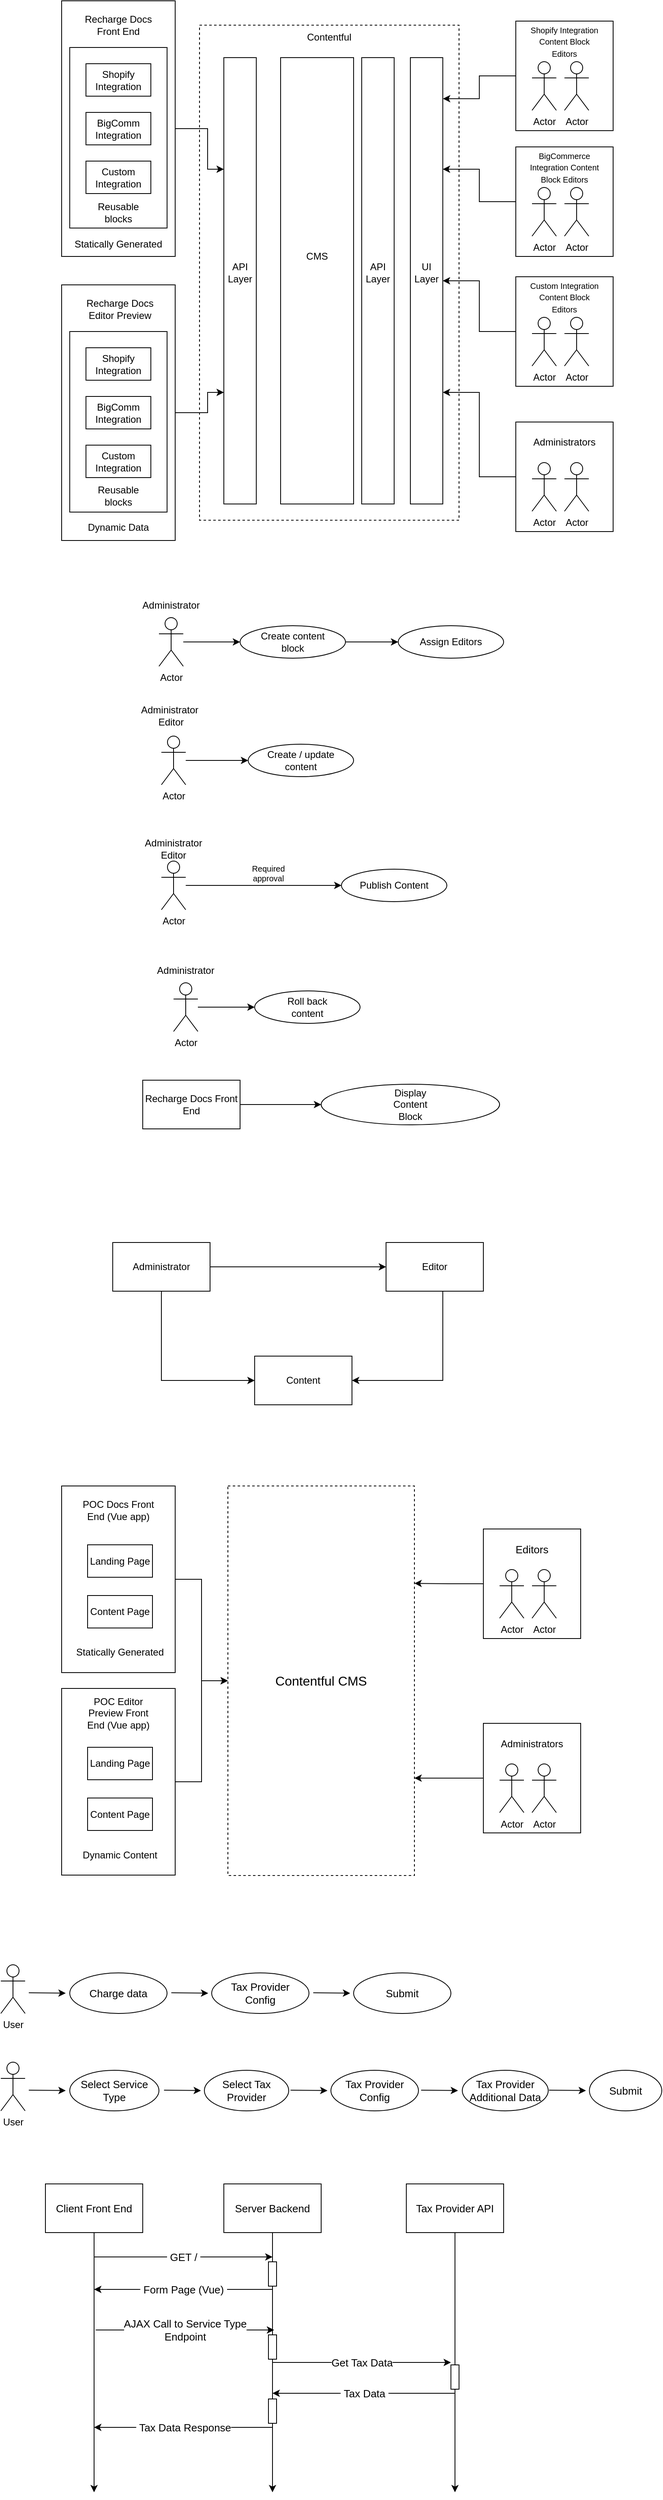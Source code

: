 <mxfile version="15.9.5" type="github">
  <diagram id="McnBqX_8OXEuc_d459IT" name="Page-1">
    <mxGraphModel dx="1174" dy="828" grid="1" gridSize="10" guides="1" tooltips="1" connect="1" arrows="1" fold="1" page="1" pageScale="1" pageWidth="850" pageHeight="1100" math="0" shadow="0">
      <root>
        <mxCell id="0" />
        <mxCell id="1" parent="0" />
        <mxCell id="9h9Ux4YRKQZeNhD9gGjw-2" value="" style="rounded=0;whiteSpace=wrap;html=1;dashed=1;" vertex="1" parent="1">
          <mxGeometry x="260" y="120" width="320" height="610" as="geometry" />
        </mxCell>
        <mxCell id="wLzdfKrcWUK0gIP68M67-1" value="" style="rounded=0;whiteSpace=wrap;html=1;direction=south;" parent="1" vertex="1">
          <mxGeometry x="360" y="160" width="90" height="550" as="geometry" />
        </mxCell>
        <mxCell id="wLzdfKrcWUK0gIP68M67-2" value="CMS" style="text;html=1;strokeColor=none;fillColor=none;align=center;verticalAlign=middle;whiteSpace=wrap;rounded=0;" parent="1" vertex="1">
          <mxGeometry x="375" y="390" width="60" height="30" as="geometry" />
        </mxCell>
        <mxCell id="wLzdfKrcWUK0gIP68M67-4" value="" style="rounded=0;whiteSpace=wrap;html=1;direction=south;" parent="1" vertex="1">
          <mxGeometry x="460" y="160" width="40" height="550" as="geometry" />
        </mxCell>
        <mxCell id="wLzdfKrcWUK0gIP68M67-5" value="" style="rounded=0;whiteSpace=wrap;html=1;direction=south;" parent="1" vertex="1">
          <mxGeometry x="520" y="160" width="40" height="550" as="geometry" />
        </mxCell>
        <mxCell id="wLzdfKrcWUK0gIP68M67-6" value="API&lt;br&gt;Layer" style="text;html=1;strokeColor=none;fillColor=none;align=center;verticalAlign=middle;whiteSpace=wrap;rounded=0;" parent="1" vertex="1">
          <mxGeometry x="450" y="410" width="60" height="30" as="geometry" />
        </mxCell>
        <mxCell id="wLzdfKrcWUK0gIP68M67-7" value="UI&lt;br&gt;Layer" style="text;html=1;strokeColor=none;fillColor=none;align=center;verticalAlign=middle;whiteSpace=wrap;rounded=0;" parent="1" vertex="1">
          <mxGeometry x="510" y="410" width="60" height="30" as="geometry" />
        </mxCell>
        <mxCell id="wLzdfKrcWUK0gIP68M67-63" style="edgeStyle=orthogonalEdgeStyle;rounded=0;orthogonalLoop=1;jettySize=auto;html=1;exitX=0;exitY=0.5;exitDx=0;exitDy=0;entryX=0.092;entryY=-0.005;entryDx=0;entryDy=0;entryPerimeter=0;" parent="1" source="wLzdfKrcWUK0gIP68M67-10" target="wLzdfKrcWUK0gIP68M67-5" edge="1">
          <mxGeometry relative="1" as="geometry">
            <mxPoint x="570" y="210" as="targetPoint" />
          </mxGeometry>
        </mxCell>
        <mxCell id="wLzdfKrcWUK0gIP68M67-10" value="" style="rounded=0;whiteSpace=wrap;html=1;" parent="1" vertex="1">
          <mxGeometry x="650" y="115" width="120" height="135" as="geometry" />
        </mxCell>
        <mxCell id="wLzdfKrcWUK0gIP68M67-11" value="&lt;font style=&quot;font-size: 10px&quot;&gt;Shopify Integration Content Block Editors&lt;/font&gt;" style="text;html=1;strokeColor=none;fillColor=none;align=center;verticalAlign=middle;whiteSpace=wrap;rounded=0;" parent="1" vertex="1">
          <mxGeometry x="665" y="125" width="90" height="30" as="geometry" />
        </mxCell>
        <mxCell id="wLzdfKrcWUK0gIP68M67-12" value="Actor" style="shape=umlActor;verticalLabelPosition=bottom;verticalAlign=top;html=1;outlineConnect=0;" parent="1" vertex="1">
          <mxGeometry x="670" y="165" width="30" height="60" as="geometry" />
        </mxCell>
        <mxCell id="wLzdfKrcWUK0gIP68M67-13" value="Actor" style="shape=umlActor;verticalLabelPosition=bottom;verticalAlign=top;html=1;outlineConnect=0;" parent="1" vertex="1">
          <mxGeometry x="710" y="165" width="30" height="60" as="geometry" />
        </mxCell>
        <mxCell id="wLzdfKrcWUK0gIP68M67-27" value="" style="rounded=0;whiteSpace=wrap;html=1;direction=south;" parent="1" vertex="1">
          <mxGeometry x="290" y="160" width="40" height="550" as="geometry" />
        </mxCell>
        <mxCell id="wLzdfKrcWUK0gIP68M67-28" value="API&lt;br&gt;Layer" style="text;html=1;strokeColor=none;fillColor=none;align=center;verticalAlign=middle;whiteSpace=wrap;rounded=0;" parent="1" vertex="1">
          <mxGeometry x="280" y="410" width="60" height="30" as="geometry" />
        </mxCell>
        <mxCell id="9h9Ux4YRKQZeNhD9gGjw-40" style="edgeStyle=orthogonalEdgeStyle;rounded=0;orthogonalLoop=1;jettySize=auto;html=1;entryX=0.25;entryY=1;entryDx=0;entryDy=0;" edge="1" parent="1" source="wLzdfKrcWUK0gIP68M67-29" target="wLzdfKrcWUK0gIP68M67-27">
          <mxGeometry relative="1" as="geometry">
            <Array as="points">
              <mxPoint x="270" y="248" />
              <mxPoint x="270" y="298" />
            </Array>
          </mxGeometry>
        </mxCell>
        <mxCell id="wLzdfKrcWUK0gIP68M67-29" value="" style="rounded=0;whiteSpace=wrap;html=1;" parent="1" vertex="1">
          <mxGeometry x="90" y="90" width="140" height="315" as="geometry" />
        </mxCell>
        <mxCell id="wLzdfKrcWUK0gIP68M67-41" value="Recharge Docs Front End" style="text;html=1;strokeColor=none;fillColor=none;align=center;verticalAlign=middle;whiteSpace=wrap;rounded=0;" parent="1" vertex="1">
          <mxGeometry x="110" y="105" width="100" height="30" as="geometry" />
        </mxCell>
        <mxCell id="wLzdfKrcWUK0gIP68M67-64" style="edgeStyle=orthogonalEdgeStyle;rounded=0;orthogonalLoop=1;jettySize=auto;html=1;exitX=0;exitY=0.5;exitDx=0;exitDy=0;entryX=0.25;entryY=0;entryDx=0;entryDy=0;" parent="1" source="wLzdfKrcWUK0gIP68M67-51" target="wLzdfKrcWUK0gIP68M67-5" edge="1">
          <mxGeometry relative="1" as="geometry" />
        </mxCell>
        <mxCell id="wLzdfKrcWUK0gIP68M67-51" value="" style="rounded=0;whiteSpace=wrap;html=1;" parent="1" vertex="1">
          <mxGeometry x="650" y="270" width="120" height="135" as="geometry" />
        </mxCell>
        <mxCell id="wLzdfKrcWUK0gIP68M67-52" value="&lt;font style=&quot;font-size: 10px&quot;&gt;BigCommerce Integration Content Block Editors&lt;/font&gt;" style="text;html=1;strokeColor=none;fillColor=none;align=center;verticalAlign=middle;whiteSpace=wrap;rounded=0;" parent="1" vertex="1">
          <mxGeometry x="665" y="280" width="90" height="30" as="geometry" />
        </mxCell>
        <mxCell id="wLzdfKrcWUK0gIP68M67-53" value="Actor" style="shape=umlActor;verticalLabelPosition=bottom;verticalAlign=top;html=1;outlineConnect=0;" parent="1" vertex="1">
          <mxGeometry x="670" y="320" width="30" height="60" as="geometry" />
        </mxCell>
        <mxCell id="wLzdfKrcWUK0gIP68M67-54" value="Actor" style="shape=umlActor;verticalLabelPosition=bottom;verticalAlign=top;html=1;outlineConnect=0;" parent="1" vertex="1">
          <mxGeometry x="710" y="320" width="30" height="60" as="geometry" />
        </mxCell>
        <mxCell id="wLzdfKrcWUK0gIP68M67-66" style="edgeStyle=orthogonalEdgeStyle;rounded=0;orthogonalLoop=1;jettySize=auto;html=1;" parent="1" source="wLzdfKrcWUK0gIP68M67-55" target="wLzdfKrcWUK0gIP68M67-5" edge="1">
          <mxGeometry relative="1" as="geometry" />
        </mxCell>
        <mxCell id="wLzdfKrcWUK0gIP68M67-55" value="" style="rounded=0;whiteSpace=wrap;html=1;" parent="1" vertex="1">
          <mxGeometry x="650" y="430" width="120" height="135" as="geometry" />
        </mxCell>
        <mxCell id="wLzdfKrcWUK0gIP68M67-56" value="&lt;font style=&quot;font-size: 10px&quot;&gt;Custom Integration Content Block Editors&lt;/font&gt;" style="text;html=1;strokeColor=none;fillColor=none;align=center;verticalAlign=middle;whiteSpace=wrap;rounded=0;" parent="1" vertex="1">
          <mxGeometry x="665" y="440" width="90" height="30" as="geometry" />
        </mxCell>
        <mxCell id="wLzdfKrcWUK0gIP68M67-57" value="Actor" style="shape=umlActor;verticalLabelPosition=bottom;verticalAlign=top;html=1;outlineConnect=0;" parent="1" vertex="1">
          <mxGeometry x="670" y="480" width="30" height="60" as="geometry" />
        </mxCell>
        <mxCell id="wLzdfKrcWUK0gIP68M67-58" value="Actor" style="shape=umlActor;verticalLabelPosition=bottom;verticalAlign=top;html=1;outlineConnect=0;" parent="1" vertex="1">
          <mxGeometry x="710" y="480" width="30" height="60" as="geometry" />
        </mxCell>
        <mxCell id="wLzdfKrcWUK0gIP68M67-67" style="edgeStyle=orthogonalEdgeStyle;rounded=0;orthogonalLoop=1;jettySize=auto;html=1;entryX=0.75;entryY=0;entryDx=0;entryDy=0;" parent="1" source="wLzdfKrcWUK0gIP68M67-59" target="wLzdfKrcWUK0gIP68M67-5" edge="1">
          <mxGeometry relative="1" as="geometry" />
        </mxCell>
        <mxCell id="wLzdfKrcWUK0gIP68M67-59" value="" style="rounded=0;whiteSpace=wrap;html=1;" parent="1" vertex="1">
          <mxGeometry x="650" y="609" width="120" height="135" as="geometry" />
        </mxCell>
        <mxCell id="wLzdfKrcWUK0gIP68M67-60" value="Administrators" style="text;html=1;strokeColor=none;fillColor=none;align=center;verticalAlign=middle;whiteSpace=wrap;rounded=0;" parent="1" vertex="1">
          <mxGeometry x="665" y="619" width="90" height="30" as="geometry" />
        </mxCell>
        <mxCell id="wLzdfKrcWUK0gIP68M67-61" value="Actor" style="shape=umlActor;verticalLabelPosition=bottom;verticalAlign=top;html=1;outlineConnect=0;" parent="1" vertex="1">
          <mxGeometry x="670" y="659" width="30" height="60" as="geometry" />
        </mxCell>
        <mxCell id="wLzdfKrcWUK0gIP68M67-62" value="Actor" style="shape=umlActor;verticalLabelPosition=bottom;verticalAlign=top;html=1;outlineConnect=0;" parent="1" vertex="1">
          <mxGeometry x="710" y="659" width="30" height="60" as="geometry" />
        </mxCell>
        <mxCell id="wLzdfKrcWUK0gIP68M67-79" value="" style="rounded=0;whiteSpace=wrap;html=1;" parent="1" vertex="1">
          <mxGeometry x="100" y="147.5" width="120" height="222.5" as="geometry" />
        </mxCell>
        <mxCell id="wLzdfKrcWUK0gIP68M67-80" value="Reusable blocks" style="text;html=1;strokeColor=none;fillColor=none;align=center;verticalAlign=middle;whiteSpace=wrap;rounded=0;" parent="1" vertex="1">
          <mxGeometry x="130" y="336" width="60" height="30" as="geometry" />
        </mxCell>
        <mxCell id="wLzdfKrcWUK0gIP68M67-81" value="" style="rounded=0;whiteSpace=wrap;html=1;" parent="1" vertex="1">
          <mxGeometry x="120" y="287.5" width="80" height="40" as="geometry" />
        </mxCell>
        <mxCell id="wLzdfKrcWUK0gIP68M67-82" value="Custom&lt;br&gt;Integration" style="text;html=1;strokeColor=none;fillColor=none;align=center;verticalAlign=middle;whiteSpace=wrap;rounded=0;" parent="1" vertex="1">
          <mxGeometry x="130" y="292.5" width="60" height="30" as="geometry" />
        </mxCell>
        <mxCell id="wLzdfKrcWUK0gIP68M67-83" value="" style="rounded=0;whiteSpace=wrap;html=1;" parent="1" vertex="1">
          <mxGeometry x="120" y="227.5" width="80" height="40" as="geometry" />
        </mxCell>
        <mxCell id="wLzdfKrcWUK0gIP68M67-84" value="BigComm&lt;br&gt;Integration" style="text;html=1;strokeColor=none;fillColor=none;align=center;verticalAlign=middle;whiteSpace=wrap;rounded=0;" parent="1" vertex="1">
          <mxGeometry x="130" y="232.5" width="60" height="30" as="geometry" />
        </mxCell>
        <mxCell id="wLzdfKrcWUK0gIP68M67-85" value="" style="rounded=0;whiteSpace=wrap;html=1;" parent="1" vertex="1">
          <mxGeometry x="120" y="167.5" width="80" height="40" as="geometry" />
        </mxCell>
        <mxCell id="wLzdfKrcWUK0gIP68M67-86" value="Shopify Integration" style="text;html=1;strokeColor=none;fillColor=none;align=center;verticalAlign=middle;whiteSpace=wrap;rounded=0;" parent="1" vertex="1">
          <mxGeometry x="130" y="172.5" width="60" height="30" as="geometry" />
        </mxCell>
        <mxCell id="wLzdfKrcWUK0gIP68M67-96" style="edgeStyle=orthogonalEdgeStyle;rounded=0;orthogonalLoop=1;jettySize=auto;html=1;entryX=0;entryY=0.5;entryDx=0;entryDy=0;" parent="1" source="wLzdfKrcWUK0gIP68M67-87" target="wLzdfKrcWUK0gIP68M67-90" edge="1">
          <mxGeometry relative="1" as="geometry">
            <mxPoint x="305" y="880" as="targetPoint" />
          </mxGeometry>
        </mxCell>
        <mxCell id="wLzdfKrcWUK0gIP68M67-87" value="Actor" style="shape=umlActor;verticalLabelPosition=bottom;verticalAlign=top;html=1;outlineConnect=0;" parent="1" vertex="1">
          <mxGeometry x="210" y="850" width="30" height="60" as="geometry" />
        </mxCell>
        <mxCell id="wLzdfKrcWUK0gIP68M67-88" value="Administrator" style="text;html=1;strokeColor=none;fillColor=none;align=center;verticalAlign=middle;whiteSpace=wrap;rounded=0;" parent="1" vertex="1">
          <mxGeometry x="195" y="820" width="60" height="30" as="geometry" />
        </mxCell>
        <mxCell id="wLzdfKrcWUK0gIP68M67-97" style="edgeStyle=orthogonalEdgeStyle;rounded=0;orthogonalLoop=1;jettySize=auto;html=1;entryX=0;entryY=0.5;entryDx=0;entryDy=0;" parent="1" source="wLzdfKrcWUK0gIP68M67-90" target="wLzdfKrcWUK0gIP68M67-91" edge="1">
          <mxGeometry relative="1" as="geometry" />
        </mxCell>
        <mxCell id="wLzdfKrcWUK0gIP68M67-90" value="" style="ellipse;whiteSpace=wrap;html=1;" parent="1" vertex="1">
          <mxGeometry x="310" y="860" width="130" height="40" as="geometry" />
        </mxCell>
        <mxCell id="wLzdfKrcWUK0gIP68M67-91" value="" style="ellipse;whiteSpace=wrap;html=1;" parent="1" vertex="1">
          <mxGeometry x="505" y="860" width="130" height="40" as="geometry" />
        </mxCell>
        <mxCell id="wLzdfKrcWUK0gIP68M67-92" value="Create content block" style="text;html=1;strokeColor=none;fillColor=none;align=center;verticalAlign=middle;whiteSpace=wrap;rounded=0;" parent="1" vertex="1">
          <mxGeometry x="330" y="865" width="90" height="30" as="geometry" />
        </mxCell>
        <mxCell id="wLzdfKrcWUK0gIP68M67-94" value="Assign Editors" style="text;html=1;strokeColor=none;fillColor=none;align=center;verticalAlign=middle;whiteSpace=wrap;rounded=0;" parent="1" vertex="1">
          <mxGeometry x="525" y="865" width="90" height="30" as="geometry" />
        </mxCell>
        <mxCell id="wLzdfKrcWUK0gIP68M67-98" style="edgeStyle=orthogonalEdgeStyle;rounded=0;orthogonalLoop=1;jettySize=auto;html=1;entryX=0;entryY=0.5;entryDx=0;entryDy=0;" parent="1" source="wLzdfKrcWUK0gIP68M67-99" target="wLzdfKrcWUK0gIP68M67-102" edge="1">
          <mxGeometry relative="1" as="geometry">
            <mxPoint x="308" y="1026" as="targetPoint" />
          </mxGeometry>
        </mxCell>
        <mxCell id="wLzdfKrcWUK0gIP68M67-99" value="Actor" style="shape=umlActor;verticalLabelPosition=bottom;verticalAlign=top;html=1;outlineConnect=0;" parent="1" vertex="1">
          <mxGeometry x="213" y="996" width="30" height="60" as="geometry" />
        </mxCell>
        <mxCell id="wLzdfKrcWUK0gIP68M67-100" value="Administrator&amp;nbsp;&lt;br&gt;Editor" style="text;html=1;strokeColor=none;fillColor=none;align=center;verticalAlign=middle;whiteSpace=wrap;rounded=0;" parent="1" vertex="1">
          <mxGeometry x="195" y="956" width="60" height="30" as="geometry" />
        </mxCell>
        <mxCell id="wLzdfKrcWUK0gIP68M67-102" value="" style="ellipse;whiteSpace=wrap;html=1;" parent="1" vertex="1">
          <mxGeometry x="320" y="1006" width="130" height="40" as="geometry" />
        </mxCell>
        <mxCell id="wLzdfKrcWUK0gIP68M67-104" value="Create / update content" style="text;html=1;strokeColor=none;fillColor=none;align=center;verticalAlign=middle;whiteSpace=wrap;rounded=0;" parent="1" vertex="1">
          <mxGeometry x="340" y="1011" width="90" height="30" as="geometry" />
        </mxCell>
        <mxCell id="wLzdfKrcWUK0gIP68M67-106" style="edgeStyle=orthogonalEdgeStyle;rounded=0;orthogonalLoop=1;jettySize=auto;html=1;entryX=0;entryY=0.5;entryDx=0;entryDy=0;" parent="1" source="wLzdfKrcWUK0gIP68M67-107" target="wLzdfKrcWUK0gIP68M67-110" edge="1">
          <mxGeometry relative="1" as="geometry">
            <mxPoint x="308" y="1180" as="targetPoint" />
          </mxGeometry>
        </mxCell>
        <mxCell id="wLzdfKrcWUK0gIP68M67-107" value="Actor" style="shape=umlActor;verticalLabelPosition=bottom;verticalAlign=top;html=1;outlineConnect=0;" parent="1" vertex="1">
          <mxGeometry x="213" y="1150" width="30" height="60" as="geometry" />
        </mxCell>
        <mxCell id="wLzdfKrcWUK0gIP68M67-108" value="Administrator&lt;br&gt;Editor" style="text;html=1;strokeColor=none;fillColor=none;align=center;verticalAlign=middle;whiteSpace=wrap;rounded=0;" parent="1" vertex="1">
          <mxGeometry x="198" y="1120" width="60" height="30" as="geometry" />
        </mxCell>
        <mxCell id="wLzdfKrcWUK0gIP68M67-110" value="" style="ellipse;whiteSpace=wrap;html=1;" parent="1" vertex="1">
          <mxGeometry x="435" y="1160" width="130" height="40" as="geometry" />
        </mxCell>
        <mxCell id="wLzdfKrcWUK0gIP68M67-112" value="Publish Content" style="text;html=1;strokeColor=none;fillColor=none;align=center;verticalAlign=middle;whiteSpace=wrap;rounded=0;" parent="1" vertex="1">
          <mxGeometry x="455" y="1165" width="90" height="30" as="geometry" />
        </mxCell>
        <mxCell id="wLzdfKrcWUK0gIP68M67-114" style="edgeStyle=orthogonalEdgeStyle;rounded=0;orthogonalLoop=1;jettySize=auto;html=1;entryX=0;entryY=0.5;entryDx=0;entryDy=0;" parent="1" source="wLzdfKrcWUK0gIP68M67-115" target="wLzdfKrcWUK0gIP68M67-118" edge="1">
          <mxGeometry relative="1" as="geometry">
            <mxPoint x="323" y="1330" as="targetPoint" />
          </mxGeometry>
        </mxCell>
        <mxCell id="wLzdfKrcWUK0gIP68M67-115" value="Actor" style="shape=umlActor;verticalLabelPosition=bottom;verticalAlign=top;html=1;outlineConnect=0;" parent="1" vertex="1">
          <mxGeometry x="228" y="1300" width="30" height="60" as="geometry" />
        </mxCell>
        <mxCell id="wLzdfKrcWUK0gIP68M67-116" value="Administrator" style="text;html=1;strokeColor=none;fillColor=none;align=center;verticalAlign=middle;whiteSpace=wrap;rounded=0;" parent="1" vertex="1">
          <mxGeometry x="213" y="1270" width="60" height="30" as="geometry" />
        </mxCell>
        <mxCell id="wLzdfKrcWUK0gIP68M67-118" value="" style="ellipse;whiteSpace=wrap;html=1;" parent="1" vertex="1">
          <mxGeometry x="328" y="1310" width="130" height="40" as="geometry" />
        </mxCell>
        <mxCell id="wLzdfKrcWUK0gIP68M67-120" value="Roll back content" style="text;html=1;strokeColor=none;fillColor=none;align=center;verticalAlign=middle;whiteSpace=wrap;rounded=0;" parent="1" vertex="1">
          <mxGeometry x="348" y="1315" width="90" height="30" as="geometry" />
        </mxCell>
        <mxCell id="wLzdfKrcWUK0gIP68M67-122" value="Required approval" style="text;html=1;strokeColor=none;fillColor=none;align=center;verticalAlign=middle;whiteSpace=wrap;rounded=0;fontSize=10;" parent="1" vertex="1">
          <mxGeometry x="315" y="1150" width="60" height="30" as="geometry" />
        </mxCell>
        <mxCell id="wLzdfKrcWUK0gIP68M67-126" style="edgeStyle=orthogonalEdgeStyle;rounded=0;orthogonalLoop=1;jettySize=auto;html=1;fontSize=12;" parent="1" source="wLzdfKrcWUK0gIP68M67-123" target="wLzdfKrcWUK0gIP68M67-124" edge="1">
          <mxGeometry relative="1" as="geometry" />
        </mxCell>
        <mxCell id="wLzdfKrcWUK0gIP68M67-123" value="&lt;font style=&quot;font-size: 12px&quot;&gt;Recharge Docs Front End&lt;/font&gt;" style="rounded=0;whiteSpace=wrap;html=1;fontSize=10;" parent="1" vertex="1">
          <mxGeometry x="190" y="1420" width="120" height="60" as="geometry" />
        </mxCell>
        <mxCell id="wLzdfKrcWUK0gIP68M67-124" value="" style="ellipse;whiteSpace=wrap;html=1;fontSize=12;" parent="1" vertex="1">
          <mxGeometry x="410" y="1425" width="220" height="50" as="geometry" />
        </mxCell>
        <mxCell id="wLzdfKrcWUK0gIP68M67-125" value="Display Content Block" style="text;html=1;strokeColor=none;fillColor=none;align=center;verticalAlign=middle;whiteSpace=wrap;rounded=0;fontSize=12;" parent="1" vertex="1">
          <mxGeometry x="490" y="1435" width="60" height="30" as="geometry" />
        </mxCell>
        <mxCell id="9h9Ux4YRKQZeNhD9gGjw-1" value="Contentful" style="text;html=1;strokeColor=none;fillColor=none;align=center;verticalAlign=middle;whiteSpace=wrap;rounded=0;" vertex="1" parent="1">
          <mxGeometry x="390" y="120" width="60" height="30" as="geometry" />
        </mxCell>
        <mxCell id="9h9Ux4YRKQZeNhD9gGjw-24" style="edgeStyle=orthogonalEdgeStyle;rounded=0;orthogonalLoop=1;jettySize=auto;html=1;entryX=0;entryY=0.5;entryDx=0;entryDy=0;" edge="1" parent="1" source="9h9Ux4YRKQZeNhD9gGjw-20" target="9h9Ux4YRKQZeNhD9gGjw-21">
          <mxGeometry relative="1" as="geometry" />
        </mxCell>
        <mxCell id="9h9Ux4YRKQZeNhD9gGjw-25" style="edgeStyle=orthogonalEdgeStyle;rounded=0;orthogonalLoop=1;jettySize=auto;html=1;entryX=0;entryY=0.5;entryDx=0;entryDy=0;" edge="1" parent="1" source="9h9Ux4YRKQZeNhD9gGjw-20" target="9h9Ux4YRKQZeNhD9gGjw-22">
          <mxGeometry relative="1" as="geometry">
            <Array as="points">
              <mxPoint x="213" y="1790" />
            </Array>
          </mxGeometry>
        </mxCell>
        <mxCell id="9h9Ux4YRKQZeNhD9gGjw-20" value="Administrator" style="rounded=0;whiteSpace=wrap;html=1;" vertex="1" parent="1">
          <mxGeometry x="153" y="1620" width="120" height="60" as="geometry" />
        </mxCell>
        <mxCell id="9h9Ux4YRKQZeNhD9gGjw-26" style="edgeStyle=orthogonalEdgeStyle;rounded=0;orthogonalLoop=1;jettySize=auto;html=1;entryX=1;entryY=0.5;entryDx=0;entryDy=0;" edge="1" parent="1" source="9h9Ux4YRKQZeNhD9gGjw-21" target="9h9Ux4YRKQZeNhD9gGjw-22">
          <mxGeometry relative="1" as="geometry">
            <Array as="points">
              <mxPoint x="560" y="1790" />
            </Array>
          </mxGeometry>
        </mxCell>
        <mxCell id="9h9Ux4YRKQZeNhD9gGjw-21" value="Editor" style="rounded=0;whiteSpace=wrap;html=1;" vertex="1" parent="1">
          <mxGeometry x="490" y="1620" width="120" height="60" as="geometry" />
        </mxCell>
        <mxCell id="9h9Ux4YRKQZeNhD9gGjw-22" value="Content" style="rounded=0;whiteSpace=wrap;html=1;" vertex="1" parent="1">
          <mxGeometry x="328" y="1760" width="120" height="60" as="geometry" />
        </mxCell>
        <mxCell id="9h9Ux4YRKQZeNhD9gGjw-41" style="edgeStyle=orthogonalEdgeStyle;rounded=0;orthogonalLoop=1;jettySize=auto;html=1;entryX=0.75;entryY=1;entryDx=0;entryDy=0;" edge="1" parent="1" source="9h9Ux4YRKQZeNhD9gGjw-27" target="wLzdfKrcWUK0gIP68M67-27">
          <mxGeometry relative="1" as="geometry">
            <Array as="points">
              <mxPoint x="270" y="598" />
              <mxPoint x="270" y="573" />
            </Array>
          </mxGeometry>
        </mxCell>
        <mxCell id="9h9Ux4YRKQZeNhD9gGjw-27" value="" style="rounded=0;whiteSpace=wrap;html=1;" vertex="1" parent="1">
          <mxGeometry x="90" y="440" width="140" height="315" as="geometry" />
        </mxCell>
        <mxCell id="9h9Ux4YRKQZeNhD9gGjw-28" value="Recharge Docs Editor Preview" style="text;html=1;strokeColor=none;fillColor=none;align=center;verticalAlign=middle;whiteSpace=wrap;rounded=0;" vertex="1" parent="1">
          <mxGeometry x="112" y="455" width="100" height="30" as="geometry" />
        </mxCell>
        <mxCell id="9h9Ux4YRKQZeNhD9gGjw-29" value="" style="rounded=0;whiteSpace=wrap;html=1;" vertex="1" parent="1">
          <mxGeometry x="100" y="497.5" width="120" height="222.5" as="geometry" />
        </mxCell>
        <mxCell id="9h9Ux4YRKQZeNhD9gGjw-30" value="Reusable blocks" style="text;html=1;strokeColor=none;fillColor=none;align=center;verticalAlign=middle;whiteSpace=wrap;rounded=0;" vertex="1" parent="1">
          <mxGeometry x="130" y="684.5" width="60" height="30" as="geometry" />
        </mxCell>
        <mxCell id="9h9Ux4YRKQZeNhD9gGjw-31" value="" style="rounded=0;whiteSpace=wrap;html=1;" vertex="1" parent="1">
          <mxGeometry x="120" y="637.5" width="80" height="40" as="geometry" />
        </mxCell>
        <mxCell id="9h9Ux4YRKQZeNhD9gGjw-32" value="Custom&lt;br&gt;Integration" style="text;html=1;strokeColor=none;fillColor=none;align=center;verticalAlign=middle;whiteSpace=wrap;rounded=0;" vertex="1" parent="1">
          <mxGeometry x="130" y="642.5" width="60" height="30" as="geometry" />
        </mxCell>
        <mxCell id="9h9Ux4YRKQZeNhD9gGjw-33" value="" style="rounded=0;whiteSpace=wrap;html=1;" vertex="1" parent="1">
          <mxGeometry x="120" y="577.5" width="80" height="40" as="geometry" />
        </mxCell>
        <mxCell id="9h9Ux4YRKQZeNhD9gGjw-34" value="BigComm&lt;br&gt;Integration" style="text;html=1;strokeColor=none;fillColor=none;align=center;verticalAlign=middle;whiteSpace=wrap;rounded=0;" vertex="1" parent="1">
          <mxGeometry x="130" y="582.5" width="60" height="30" as="geometry" />
        </mxCell>
        <mxCell id="9h9Ux4YRKQZeNhD9gGjw-35" value="" style="rounded=0;whiteSpace=wrap;html=1;" vertex="1" parent="1">
          <mxGeometry x="120" y="517.5" width="80" height="40" as="geometry" />
        </mxCell>
        <mxCell id="9h9Ux4YRKQZeNhD9gGjw-36" value="Shopify Integration" style="text;html=1;strokeColor=none;fillColor=none;align=center;verticalAlign=middle;whiteSpace=wrap;rounded=0;" vertex="1" parent="1">
          <mxGeometry x="130" y="522.5" width="60" height="30" as="geometry" />
        </mxCell>
        <mxCell id="9h9Ux4YRKQZeNhD9gGjw-38" value="Statically Generated" style="text;html=1;strokeColor=none;fillColor=none;align=center;verticalAlign=middle;whiteSpace=wrap;rounded=0;" vertex="1" parent="1">
          <mxGeometry x="95" y="375" width="130" height="30" as="geometry" />
        </mxCell>
        <mxCell id="9h9Ux4YRKQZeNhD9gGjw-39" value="Dynamic Data" style="text;html=1;strokeColor=none;fillColor=none;align=center;verticalAlign=middle;whiteSpace=wrap;rounded=0;" vertex="1" parent="1">
          <mxGeometry x="95" y="724" width="130" height="30" as="geometry" />
        </mxCell>
        <mxCell id="9h9Ux4YRKQZeNhD9gGjw-42" value="&lt;font style=&quot;font-size: 16px&quot;&gt;Contentful CMS&lt;/font&gt;" style="rounded=0;whiteSpace=wrap;html=1;dashed=1;" vertex="1" parent="1">
          <mxGeometry x="295" y="1920" width="230" height="480" as="geometry" />
        </mxCell>
        <mxCell id="9h9Ux4YRKQZeNhD9gGjw-109" style="edgeStyle=orthogonalEdgeStyle;rounded=0;orthogonalLoop=1;jettySize=auto;html=1;entryX=1;entryY=0.25;entryDx=0;entryDy=0;fontSize=16;" edge="1" parent="1" source="9h9Ux4YRKQZeNhD9gGjw-50" target="9h9Ux4YRKQZeNhD9gGjw-42">
          <mxGeometry relative="1" as="geometry" />
        </mxCell>
        <mxCell id="9h9Ux4YRKQZeNhD9gGjw-50" value="" style="rounded=0;whiteSpace=wrap;html=1;" vertex="1" parent="1">
          <mxGeometry x="610" y="1973" width="120" height="135" as="geometry" />
        </mxCell>
        <mxCell id="9h9Ux4YRKQZeNhD9gGjw-51" value="&lt;font style=&quot;font-size: 13px&quot;&gt;Editors&lt;/font&gt;" style="text;html=1;strokeColor=none;fillColor=none;align=center;verticalAlign=middle;whiteSpace=wrap;rounded=0;" vertex="1" parent="1">
          <mxGeometry x="625" y="1983" width="90" height="30" as="geometry" />
        </mxCell>
        <mxCell id="9h9Ux4YRKQZeNhD9gGjw-52" value="Actor" style="shape=umlActor;verticalLabelPosition=bottom;verticalAlign=top;html=1;outlineConnect=0;" vertex="1" parent="1">
          <mxGeometry x="630" y="2023" width="30" height="60" as="geometry" />
        </mxCell>
        <mxCell id="9h9Ux4YRKQZeNhD9gGjw-53" value="Actor" style="shape=umlActor;verticalLabelPosition=bottom;verticalAlign=top;html=1;outlineConnect=0;" vertex="1" parent="1">
          <mxGeometry x="670" y="2023" width="30" height="60" as="geometry" />
        </mxCell>
        <mxCell id="9h9Ux4YRKQZeNhD9gGjw-108" style="edgeStyle=orthogonalEdgeStyle;rounded=0;orthogonalLoop=1;jettySize=auto;html=1;entryX=0;entryY=0.5;entryDx=0;entryDy=0;fontSize=16;" edge="1" parent="1" source="9h9Ux4YRKQZeNhD9gGjw-57" target="9h9Ux4YRKQZeNhD9gGjw-42">
          <mxGeometry relative="1" as="geometry" />
        </mxCell>
        <mxCell id="9h9Ux4YRKQZeNhD9gGjw-57" value="" style="rounded=0;whiteSpace=wrap;html=1;" vertex="1" parent="1">
          <mxGeometry x="90" y="1920" width="140" height="230" as="geometry" />
        </mxCell>
        <mxCell id="9h9Ux4YRKQZeNhD9gGjw-58" value="POC Docs Front End (Vue app)" style="text;html=1;strokeColor=none;fillColor=none;align=center;verticalAlign=middle;whiteSpace=wrap;rounded=0;" vertex="1" parent="1">
          <mxGeometry x="110" y="1935" width="100" height="30" as="geometry" />
        </mxCell>
        <mxCell id="9h9Ux4YRKQZeNhD9gGjw-110" style="edgeStyle=orthogonalEdgeStyle;rounded=0;orthogonalLoop=1;jettySize=auto;html=1;entryX=1;entryY=0.75;entryDx=0;entryDy=0;fontSize=16;" edge="1" parent="1" source="9h9Ux4YRKQZeNhD9gGjw-70" target="9h9Ux4YRKQZeNhD9gGjw-42">
          <mxGeometry relative="1" as="geometry" />
        </mxCell>
        <mxCell id="9h9Ux4YRKQZeNhD9gGjw-70" value="" style="rounded=0;whiteSpace=wrap;html=1;" vertex="1" parent="1">
          <mxGeometry x="610" y="2212.5" width="120" height="135" as="geometry" />
        </mxCell>
        <mxCell id="9h9Ux4YRKQZeNhD9gGjw-71" value="Administrators" style="text;html=1;strokeColor=none;fillColor=none;align=center;verticalAlign=middle;whiteSpace=wrap;rounded=0;" vertex="1" parent="1">
          <mxGeometry x="625" y="2222.5" width="90" height="30" as="geometry" />
        </mxCell>
        <mxCell id="9h9Ux4YRKQZeNhD9gGjw-72" value="Actor" style="shape=umlActor;verticalLabelPosition=bottom;verticalAlign=top;html=1;outlineConnect=0;" vertex="1" parent="1">
          <mxGeometry x="630" y="2262.5" width="30" height="60" as="geometry" />
        </mxCell>
        <mxCell id="9h9Ux4YRKQZeNhD9gGjw-73" value="Actor" style="shape=umlActor;verticalLabelPosition=bottom;verticalAlign=top;html=1;outlineConnect=0;" vertex="1" parent="1">
          <mxGeometry x="670" y="2262.5" width="30" height="60" as="geometry" />
        </mxCell>
        <mxCell id="9h9Ux4YRKQZeNhD9gGjw-76" value="Landing Page" style="rounded=0;whiteSpace=wrap;html=1;" vertex="1" parent="1">
          <mxGeometry x="122" y="1992.5" width="80" height="40" as="geometry" />
        </mxCell>
        <mxCell id="9h9Ux4YRKQZeNhD9gGjw-94" value="Statically Generated" style="text;html=1;strokeColor=none;fillColor=none;align=center;verticalAlign=middle;whiteSpace=wrap;rounded=0;" vertex="1" parent="1">
          <mxGeometry x="97" y="2110" width="130" height="30" as="geometry" />
        </mxCell>
        <mxCell id="9h9Ux4YRKQZeNhD9gGjw-96" style="edgeStyle=orthogonalEdgeStyle;rounded=0;orthogonalLoop=1;jettySize=auto;html=1;exitX=0.5;exitY=1;exitDx=0;exitDy=0;" edge="1" parent="1" source="9h9Ux4YRKQZeNhD9gGjw-57" target="9h9Ux4YRKQZeNhD9gGjw-57">
          <mxGeometry relative="1" as="geometry" />
        </mxCell>
        <mxCell id="9h9Ux4YRKQZeNhD9gGjw-98" value="Content Page" style="rounded=0;whiteSpace=wrap;html=1;" vertex="1" parent="1">
          <mxGeometry x="122" y="2055" width="80" height="40" as="geometry" />
        </mxCell>
        <mxCell id="9h9Ux4YRKQZeNhD9gGjw-107" style="edgeStyle=orthogonalEdgeStyle;rounded=0;orthogonalLoop=1;jettySize=auto;html=1;fontSize=16;" edge="1" parent="1" source="9h9Ux4YRKQZeNhD9gGjw-99" target="9h9Ux4YRKQZeNhD9gGjw-42">
          <mxGeometry relative="1" as="geometry" />
        </mxCell>
        <mxCell id="9h9Ux4YRKQZeNhD9gGjw-99" value="" style="rounded=0;whiteSpace=wrap;html=1;" vertex="1" parent="1">
          <mxGeometry x="90" y="2169.5" width="140" height="230" as="geometry" />
        </mxCell>
        <mxCell id="9h9Ux4YRKQZeNhD9gGjw-100" value="POC Editor Preview Front End (Vue app)" style="text;html=1;strokeColor=none;fillColor=none;align=center;verticalAlign=middle;whiteSpace=wrap;rounded=0;" vertex="1" parent="1">
          <mxGeometry x="110" y="2184.5" width="100" height="30" as="geometry" />
        </mxCell>
        <mxCell id="9h9Ux4YRKQZeNhD9gGjw-101" value="Landing Page" style="rounded=0;whiteSpace=wrap;html=1;" vertex="1" parent="1">
          <mxGeometry x="122" y="2242" width="80" height="40" as="geometry" />
        </mxCell>
        <mxCell id="9h9Ux4YRKQZeNhD9gGjw-102" value="Dynamic Content" style="text;html=1;strokeColor=none;fillColor=none;align=center;verticalAlign=middle;whiteSpace=wrap;rounded=0;" vertex="1" parent="1">
          <mxGeometry x="97" y="2359.5" width="130" height="30" as="geometry" />
        </mxCell>
        <mxCell id="9h9Ux4YRKQZeNhD9gGjw-103" style="edgeStyle=orthogonalEdgeStyle;rounded=0;orthogonalLoop=1;jettySize=auto;html=1;exitX=0.5;exitY=1;exitDx=0;exitDy=0;" edge="1" parent="1" source="9h9Ux4YRKQZeNhD9gGjw-99" target="9h9Ux4YRKQZeNhD9gGjw-99">
          <mxGeometry relative="1" as="geometry" />
        </mxCell>
        <mxCell id="9h9Ux4YRKQZeNhD9gGjw-104" value="Content Page" style="rounded=0;whiteSpace=wrap;html=1;" vertex="1" parent="1">
          <mxGeometry x="122" y="2304.5" width="80" height="40" as="geometry" />
        </mxCell>
        <mxCell id="9h9Ux4YRKQZeNhD9gGjw-111" value="User" style="shape=umlActor;verticalLabelPosition=bottom;verticalAlign=top;html=1;outlineConnect=0;" vertex="1" parent="1">
          <mxGeometry x="15" y="2510" width="30" height="60" as="geometry" />
        </mxCell>
        <mxCell id="9h9Ux4YRKQZeNhD9gGjw-114" value="Charge data" style="ellipse;whiteSpace=wrap;html=1;fontSize=13;" vertex="1" parent="1">
          <mxGeometry x="100" y="2520" width="120" height="50" as="geometry" />
        </mxCell>
        <mxCell id="9h9Ux4YRKQZeNhD9gGjw-115" value="Tax Provider &lt;br&gt;Config" style="ellipse;whiteSpace=wrap;html=1;fontSize=13;" vertex="1" parent="1">
          <mxGeometry x="275" y="2520" width="120" height="50" as="geometry" />
        </mxCell>
        <mxCell id="9h9Ux4YRKQZeNhD9gGjw-116" value="Submit" style="ellipse;whiteSpace=wrap;html=1;fontSize=13;" vertex="1" parent="1">
          <mxGeometry x="450" y="2520" width="120" height="50" as="geometry" />
        </mxCell>
        <mxCell id="9h9Ux4YRKQZeNhD9gGjw-120" value="" style="endArrow=classic;html=1;rounded=0;fontSize=13;" edge="1" parent="1">
          <mxGeometry width="50" height="50" relative="1" as="geometry">
            <mxPoint x="49.5" y="2544.5" as="sourcePoint" />
            <mxPoint x="95" y="2545" as="targetPoint" />
          </mxGeometry>
        </mxCell>
        <mxCell id="9h9Ux4YRKQZeNhD9gGjw-121" value="" style="endArrow=classic;html=1;rounded=0;fontSize=13;" edge="1" parent="1">
          <mxGeometry width="50" height="50" relative="1" as="geometry">
            <mxPoint x="225.25" y="2544.5" as="sourcePoint" />
            <mxPoint x="270.75" y="2545" as="targetPoint" />
          </mxGeometry>
        </mxCell>
        <mxCell id="9h9Ux4YRKQZeNhD9gGjw-122" value="" style="endArrow=classic;html=1;rounded=0;fontSize=13;" edge="1" parent="1">
          <mxGeometry width="50" height="50" relative="1" as="geometry">
            <mxPoint x="400.25" y="2544.5" as="sourcePoint" />
            <mxPoint x="445.75" y="2545" as="targetPoint" />
          </mxGeometry>
        </mxCell>
        <mxCell id="9h9Ux4YRKQZeNhD9gGjw-123" value="User" style="shape=umlActor;verticalLabelPosition=bottom;verticalAlign=top;html=1;outlineConnect=0;" vertex="1" parent="1">
          <mxGeometry x="15" y="2630" width="30" height="60" as="geometry" />
        </mxCell>
        <mxCell id="9h9Ux4YRKQZeNhD9gGjw-124" value="Select Service &lt;br&gt;Type" style="ellipse;whiteSpace=wrap;html=1;fontSize=13;" vertex="1" parent="1">
          <mxGeometry x="100" y="2640" width="110" height="50" as="geometry" />
        </mxCell>
        <mxCell id="9h9Ux4YRKQZeNhD9gGjw-125" value="Select Tax &lt;br&gt;Provider" style="ellipse;whiteSpace=wrap;html=1;fontSize=13;" vertex="1" parent="1">
          <mxGeometry x="266" y="2640" width="104" height="50" as="geometry" />
        </mxCell>
        <mxCell id="9h9Ux4YRKQZeNhD9gGjw-126" value="Tax Provider &lt;br&gt;Config" style="ellipse;whiteSpace=wrap;html=1;fontSize=13;" vertex="1" parent="1">
          <mxGeometry x="422" y="2640" width="108" height="50" as="geometry" />
        </mxCell>
        <mxCell id="9h9Ux4YRKQZeNhD9gGjw-127" value="" style="endArrow=classic;html=1;rounded=0;fontSize=13;" edge="1" parent="1">
          <mxGeometry width="50" height="50" relative="1" as="geometry">
            <mxPoint x="49.5" y="2664.5" as="sourcePoint" />
            <mxPoint x="95" y="2665" as="targetPoint" />
          </mxGeometry>
        </mxCell>
        <mxCell id="9h9Ux4YRKQZeNhD9gGjw-128" value="" style="endArrow=classic;html=1;rounded=0;fontSize=13;" edge="1" parent="1">
          <mxGeometry width="50" height="50" relative="1" as="geometry">
            <mxPoint x="216.25" y="2664.5" as="sourcePoint" />
            <mxPoint x="261.75" y="2665" as="targetPoint" />
          </mxGeometry>
        </mxCell>
        <mxCell id="9h9Ux4YRKQZeNhD9gGjw-129" value="" style="endArrow=classic;html=1;rounded=0;fontSize=13;" edge="1" parent="1">
          <mxGeometry width="50" height="50" relative="1" as="geometry">
            <mxPoint x="372.25" y="2664.5" as="sourcePoint" />
            <mxPoint x="417.75" y="2665" as="targetPoint" />
          </mxGeometry>
        </mxCell>
        <mxCell id="9h9Ux4YRKQZeNhD9gGjw-132" value="Tax Provider &lt;br&gt;Additional Data" style="ellipse;whiteSpace=wrap;html=1;fontSize=13;" vertex="1" parent="1">
          <mxGeometry x="584" y="2640" width="106" height="50" as="geometry" />
        </mxCell>
        <mxCell id="9h9Ux4YRKQZeNhD9gGjw-133" value="" style="endArrow=classic;html=1;rounded=0;fontSize=13;" edge="1" parent="1">
          <mxGeometry width="50" height="50" relative="1" as="geometry">
            <mxPoint x="533.25" y="2664.5" as="sourcePoint" />
            <mxPoint x="578.75" y="2665" as="targetPoint" />
          </mxGeometry>
        </mxCell>
        <mxCell id="9h9Ux4YRKQZeNhD9gGjw-134" value="Submit" style="ellipse;whiteSpace=wrap;html=1;fontSize=13;" vertex="1" parent="1">
          <mxGeometry x="740.75" y="2640" width="89.25" height="50" as="geometry" />
        </mxCell>
        <mxCell id="9h9Ux4YRKQZeNhD9gGjw-135" value="" style="endArrow=classic;html=1;rounded=0;fontSize=13;" edge="1" parent="1">
          <mxGeometry width="50" height="50" relative="1" as="geometry">
            <mxPoint x="691" y="2664.5" as="sourcePoint" />
            <mxPoint x="736.5" y="2665" as="targetPoint" />
          </mxGeometry>
        </mxCell>
        <mxCell id="9h9Ux4YRKQZeNhD9gGjw-137" style="edgeStyle=orthogonalEdgeStyle;rounded=0;orthogonalLoop=1;jettySize=auto;html=1;fontSize=13;" edge="1" parent="1" source="9h9Ux4YRKQZeNhD9gGjw-136">
          <mxGeometry relative="1" as="geometry">
            <mxPoint x="130" y="3160" as="targetPoint" />
          </mxGeometry>
        </mxCell>
        <mxCell id="9h9Ux4YRKQZeNhD9gGjw-136" value="Client Front End" style="rounded=0;whiteSpace=wrap;html=1;fontSize=13;" vertex="1" parent="1">
          <mxGeometry x="70" y="2780" width="120" height="60" as="geometry" />
        </mxCell>
        <mxCell id="9h9Ux4YRKQZeNhD9gGjw-142" style="edgeStyle=orthogonalEdgeStyle;rounded=0;orthogonalLoop=1;jettySize=auto;html=1;fontSize=13;startArrow=none;" edge="1" parent="1" source="9h9Ux4YRKQZeNhD9gGjw-164">
          <mxGeometry relative="1" as="geometry">
            <mxPoint x="350" y="3160" as="targetPoint" />
          </mxGeometry>
        </mxCell>
        <mxCell id="9h9Ux4YRKQZeNhD9gGjw-143" value="Server Backend" style="rounded=0;whiteSpace=wrap;html=1;fontSize=13;" vertex="1" parent="1">
          <mxGeometry x="290" y="2780" width="120" height="60" as="geometry" />
        </mxCell>
        <mxCell id="9h9Ux4YRKQZeNhD9gGjw-144" style="edgeStyle=orthogonalEdgeStyle;rounded=0;orthogonalLoop=1;jettySize=auto;html=1;fontSize=13;startArrow=none;" edge="1" parent="1" source="9h9Ux4YRKQZeNhD9gGjw-161">
          <mxGeometry relative="1" as="geometry">
            <mxPoint x="575" y="3160" as="targetPoint" />
          </mxGeometry>
        </mxCell>
        <mxCell id="9h9Ux4YRKQZeNhD9gGjw-145" value="Tax Provider API" style="rounded=0;whiteSpace=wrap;html=1;fontSize=13;" vertex="1" parent="1">
          <mxGeometry x="515" y="2780" width="120" height="60" as="geometry" />
        </mxCell>
        <mxCell id="9h9Ux4YRKQZeNhD9gGjw-146" value="" style="endArrow=classic;html=1;rounded=0;fontSize=13;" edge="1" parent="1">
          <mxGeometry relative="1" as="geometry">
            <mxPoint x="130" y="2870" as="sourcePoint" />
            <mxPoint x="350" y="2870" as="targetPoint" />
          </mxGeometry>
        </mxCell>
        <mxCell id="9h9Ux4YRKQZeNhD9gGjw-147" value="&amp;nbsp;GET /&amp;nbsp;" style="edgeLabel;resizable=0;html=1;align=center;verticalAlign=middle;fontSize=13;" connectable="0" vertex="1" parent="9h9Ux4YRKQZeNhD9gGjw-146">
          <mxGeometry relative="1" as="geometry" />
        </mxCell>
        <mxCell id="9h9Ux4YRKQZeNhD9gGjw-148" value="" style="rounded=0;whiteSpace=wrap;html=1;fontSize=13;" vertex="1" parent="1">
          <mxGeometry x="345" y="2876" width="10" height="30" as="geometry" />
        </mxCell>
        <mxCell id="9h9Ux4YRKQZeNhD9gGjw-150" value="" style="edgeStyle=orthogonalEdgeStyle;rounded=0;orthogonalLoop=1;jettySize=auto;html=1;fontSize=13;endArrow=none;" edge="1" parent="1" source="9h9Ux4YRKQZeNhD9gGjw-143" target="9h9Ux4YRKQZeNhD9gGjw-148">
          <mxGeometry relative="1" as="geometry">
            <mxPoint x="350" y="3200" as="targetPoint" />
            <mxPoint x="350" y="2840" as="sourcePoint" />
          </mxGeometry>
        </mxCell>
        <mxCell id="9h9Ux4YRKQZeNhD9gGjw-151" value="" style="endArrow=classic;html=1;rounded=0;fontSize=13;" edge="1" parent="1">
          <mxGeometry relative="1" as="geometry">
            <mxPoint x="350" y="2910" as="sourcePoint" />
            <mxPoint x="130" y="2910" as="targetPoint" />
          </mxGeometry>
        </mxCell>
        <mxCell id="9h9Ux4YRKQZeNhD9gGjw-152" value="&amp;nbsp;Form Page (Vue)&amp;nbsp;" style="edgeLabel;resizable=0;html=1;align=center;verticalAlign=middle;fontSize=13;" connectable="0" vertex="1" parent="9h9Ux4YRKQZeNhD9gGjw-151">
          <mxGeometry relative="1" as="geometry" />
        </mxCell>
        <mxCell id="9h9Ux4YRKQZeNhD9gGjw-153" value="" style="endArrow=classic;html=1;rounded=0;fontSize=13;" edge="1" parent="1">
          <mxGeometry relative="1" as="geometry">
            <mxPoint x="132" y="2960" as="sourcePoint" />
            <mxPoint x="352" y="2960" as="targetPoint" />
          </mxGeometry>
        </mxCell>
        <mxCell id="9h9Ux4YRKQZeNhD9gGjw-154" value="AJAX Call to Service Type&lt;br&gt;Endpoint" style="edgeLabel;resizable=0;html=1;align=center;verticalAlign=middle;fontSize=13;" connectable="0" vertex="1" parent="9h9Ux4YRKQZeNhD9gGjw-153">
          <mxGeometry relative="1" as="geometry" />
        </mxCell>
        <mxCell id="9h9Ux4YRKQZeNhD9gGjw-155" value="" style="rounded=0;whiteSpace=wrap;html=1;fontSize=13;" vertex="1" parent="1">
          <mxGeometry x="345" y="2966" width="10" height="30" as="geometry" />
        </mxCell>
        <mxCell id="9h9Ux4YRKQZeNhD9gGjw-156" value="" style="edgeStyle=orthogonalEdgeStyle;rounded=0;orthogonalLoop=1;jettySize=auto;html=1;fontSize=13;startArrow=none;endArrow=none;" edge="1" parent="1" source="9h9Ux4YRKQZeNhD9gGjw-148" target="9h9Ux4YRKQZeNhD9gGjw-155">
          <mxGeometry relative="1" as="geometry">
            <mxPoint x="350" y="3200" as="targetPoint" />
            <mxPoint x="350" y="2906" as="sourcePoint" />
          </mxGeometry>
        </mxCell>
        <mxCell id="9h9Ux4YRKQZeNhD9gGjw-157" value="" style="endArrow=classic;html=1;rounded=0;fontSize=13;" edge="1" parent="1">
          <mxGeometry relative="1" as="geometry">
            <mxPoint x="350" y="3000" as="sourcePoint" />
            <mxPoint x="570" y="3000" as="targetPoint" />
          </mxGeometry>
        </mxCell>
        <mxCell id="9h9Ux4YRKQZeNhD9gGjw-158" value="Get Tax Data" style="edgeLabel;resizable=0;html=1;align=center;verticalAlign=middle;fontSize=13;" connectable="0" vertex="1" parent="9h9Ux4YRKQZeNhD9gGjw-157">
          <mxGeometry relative="1" as="geometry" />
        </mxCell>
        <mxCell id="9h9Ux4YRKQZeNhD9gGjw-159" value="" style="endArrow=classic;html=1;rounded=0;fontSize=13;" edge="1" parent="1">
          <mxGeometry relative="1" as="geometry">
            <mxPoint x="575" y="3038" as="sourcePoint" />
            <mxPoint x="350" y="3038" as="targetPoint" />
          </mxGeometry>
        </mxCell>
        <mxCell id="9h9Ux4YRKQZeNhD9gGjw-160" value="&amp;nbsp;Tax Data&amp;nbsp;" style="edgeLabel;resizable=0;html=1;align=center;verticalAlign=middle;fontSize=13;" connectable="0" vertex="1" parent="9h9Ux4YRKQZeNhD9gGjw-159">
          <mxGeometry relative="1" as="geometry" />
        </mxCell>
        <mxCell id="9h9Ux4YRKQZeNhD9gGjw-161" value="" style="rounded=0;whiteSpace=wrap;html=1;fontSize=13;" vertex="1" parent="1">
          <mxGeometry x="570" y="3003" width="10" height="30" as="geometry" />
        </mxCell>
        <mxCell id="9h9Ux4YRKQZeNhD9gGjw-163" value="" style="edgeStyle=orthogonalEdgeStyle;rounded=0;orthogonalLoop=1;jettySize=auto;html=1;fontSize=13;endArrow=none;" edge="1" parent="1" source="9h9Ux4YRKQZeNhD9gGjw-145" target="9h9Ux4YRKQZeNhD9gGjw-161">
          <mxGeometry relative="1" as="geometry">
            <mxPoint x="575" y="3200" as="targetPoint" />
            <mxPoint x="575" y="2840" as="sourcePoint" />
          </mxGeometry>
        </mxCell>
        <mxCell id="9h9Ux4YRKQZeNhD9gGjw-164" value="" style="rounded=0;whiteSpace=wrap;html=1;fontSize=13;" vertex="1" parent="1">
          <mxGeometry x="345" y="3045" width="10" height="30" as="geometry" />
        </mxCell>
        <mxCell id="9h9Ux4YRKQZeNhD9gGjw-165" value="" style="edgeStyle=orthogonalEdgeStyle;rounded=0;orthogonalLoop=1;jettySize=auto;html=1;fontSize=13;startArrow=none;endArrow=none;" edge="1" parent="1" source="9h9Ux4YRKQZeNhD9gGjw-155" target="9h9Ux4YRKQZeNhD9gGjw-164">
          <mxGeometry relative="1" as="geometry">
            <mxPoint x="350" y="3200" as="targetPoint" />
            <mxPoint x="350" y="2996" as="sourcePoint" />
          </mxGeometry>
        </mxCell>
        <mxCell id="9h9Ux4YRKQZeNhD9gGjw-166" value="" style="endArrow=classic;html=1;rounded=0;fontSize=13;" edge="1" parent="1">
          <mxGeometry relative="1" as="geometry">
            <mxPoint x="350" y="3080" as="sourcePoint" />
            <mxPoint x="130" y="3080" as="targetPoint" />
          </mxGeometry>
        </mxCell>
        <mxCell id="9h9Ux4YRKQZeNhD9gGjw-167" value="&amp;nbsp;Tax Data Response" style="edgeLabel;resizable=0;html=1;align=center;verticalAlign=middle;fontSize=13;" connectable="0" vertex="1" parent="9h9Ux4YRKQZeNhD9gGjw-166">
          <mxGeometry relative="1" as="geometry" />
        </mxCell>
      </root>
    </mxGraphModel>
  </diagram>
</mxfile>
